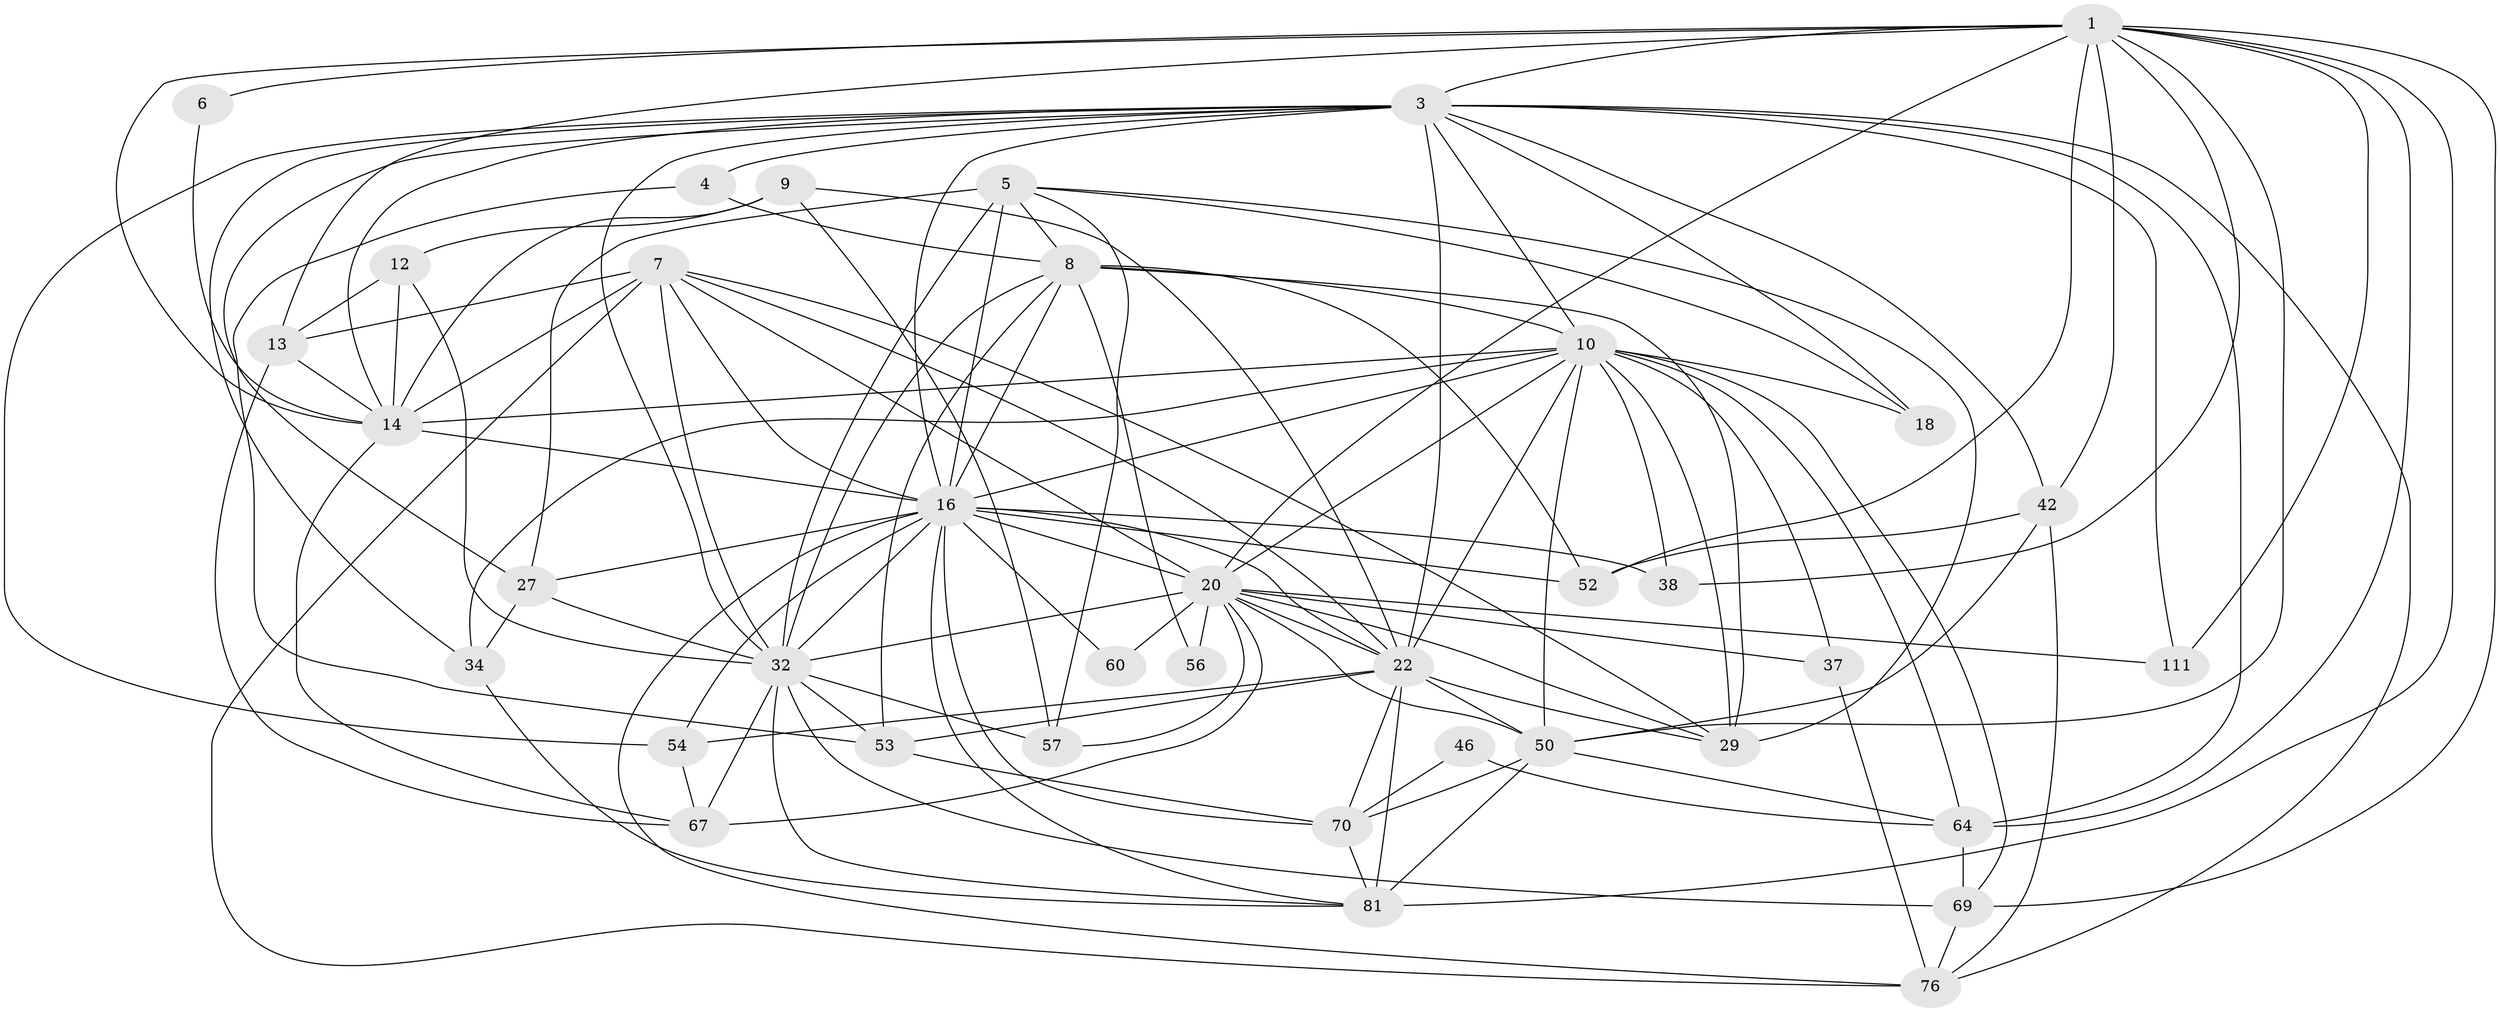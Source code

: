 // original degree distribution, {4: 0.216, 5: 0.184, 3: 0.304, 2: 0.136, 6: 0.12, 9: 0.008, 8: 0.016, 7: 0.016}
// Generated by graph-tools (version 1.1) at 2025/18/03/04/25 18:18:31]
// undirected, 38 vertices, 124 edges
graph export_dot {
graph [start="1"]
  node [color=gray90,style=filled];
  1 [super="+88+2+62"];
  3 [super="+43+75+17+11"];
  4 [super="+98"];
  5 [super="+119+24"];
  6;
  7 [super="+40+15"];
  8 [super="+79+55"];
  9 [super="+118"];
  10 [super="+19+28"];
  12 [super="+95"];
  13 [super="+25"];
  14 [super="+63+26"];
  16 [super="+96+112+116+59+31+87"];
  18;
  20 [super="+23+99"];
  22 [super="+121+39+68+49"];
  27 [super="+30"];
  29 [super="+86+85+107+100"];
  32 [super="+48+35+113"];
  34 [super="+71"];
  37 [super="+66"];
  38;
  42 [super="+106"];
  46;
  50 [super="+84"];
  52 [super="+73"];
  53 [super="+105+89"];
  54 [super="+83"];
  56;
  57 [super="+78"];
  60;
  64 [super="+101"];
  67 [super="+91"];
  69 [super="+120"];
  70 [super="+77"];
  76 [super="+109"];
  81 [super="+108+94"];
  111;
  1 -- 38;
  1 -- 6;
  1 -- 42;
  1 -- 111;
  1 -- 81;
  1 -- 69;
  1 -- 64;
  1 -- 50;
  1 -- 20;
  1 -- 14 [weight=2];
  1 -- 52;
  1 -- 3;
  1 -- 13;
  3 -- 54;
  3 -- 22 [weight=5];
  3 -- 14;
  3 -- 64;
  3 -- 4 [weight=2];
  3 -- 10;
  3 -- 42;
  3 -- 76;
  3 -- 16 [weight=3];
  3 -- 18;
  3 -- 27;
  3 -- 32;
  3 -- 34;
  3 -- 111;
  4 -- 8;
  4 -- 53;
  5 -- 32 [weight=2];
  5 -- 27;
  5 -- 8;
  5 -- 16;
  5 -- 18;
  5 -- 57;
  5 -- 29;
  6 -- 14;
  7 -- 16 [weight=2];
  7 -- 20 [weight=2];
  7 -- 22;
  7 -- 32;
  7 -- 76;
  7 -- 13;
  7 -- 14;
  7 -- 29;
  8 -- 56;
  8 -- 10 [weight=2];
  8 -- 53;
  8 -- 32;
  8 -- 16;
  8 -- 52;
  8 -- 29;
  9 -- 14;
  9 -- 12;
  9 -- 22;
  9 -- 57;
  10 -- 34;
  10 -- 69;
  10 -- 16 [weight=6];
  10 -- 18;
  10 -- 29 [weight=3];
  10 -- 22;
  10 -- 37;
  10 -- 64;
  10 -- 38;
  10 -- 50;
  10 -- 20;
  10 -- 14;
  12 -- 32;
  12 -- 14;
  12 -- 13;
  13 -- 67;
  13 -- 14;
  14 -- 16 [weight=5];
  14 -- 67 [weight=2];
  16 -- 27;
  16 -- 32 [weight=2];
  16 -- 38;
  16 -- 70;
  16 -- 81;
  16 -- 20 [weight=2];
  16 -- 60 [weight=2];
  16 -- 76;
  16 -- 22 [weight=2];
  16 -- 52;
  16 -- 54;
  20 -- 32;
  20 -- 67;
  20 -- 50;
  20 -- 56;
  20 -- 57;
  20 -- 60;
  20 -- 37;
  20 -- 22;
  20 -- 111;
  20 -- 29;
  22 -- 81 [weight=2];
  22 -- 50;
  22 -- 54;
  22 -- 70;
  22 -- 53;
  22 -- 29;
  27 -- 34;
  27 -- 32;
  32 -- 57;
  32 -- 67;
  32 -- 53;
  32 -- 69;
  32 -- 81;
  34 -- 81;
  37 -- 76;
  42 -- 50 [weight=2];
  42 -- 52 [weight=2];
  42 -- 76;
  46 -- 70;
  46 -- 64;
  50 -- 70;
  50 -- 64;
  50 -- 81;
  53 -- 70;
  54 -- 67;
  64 -- 69;
  69 -- 76;
  70 -- 81;
}
